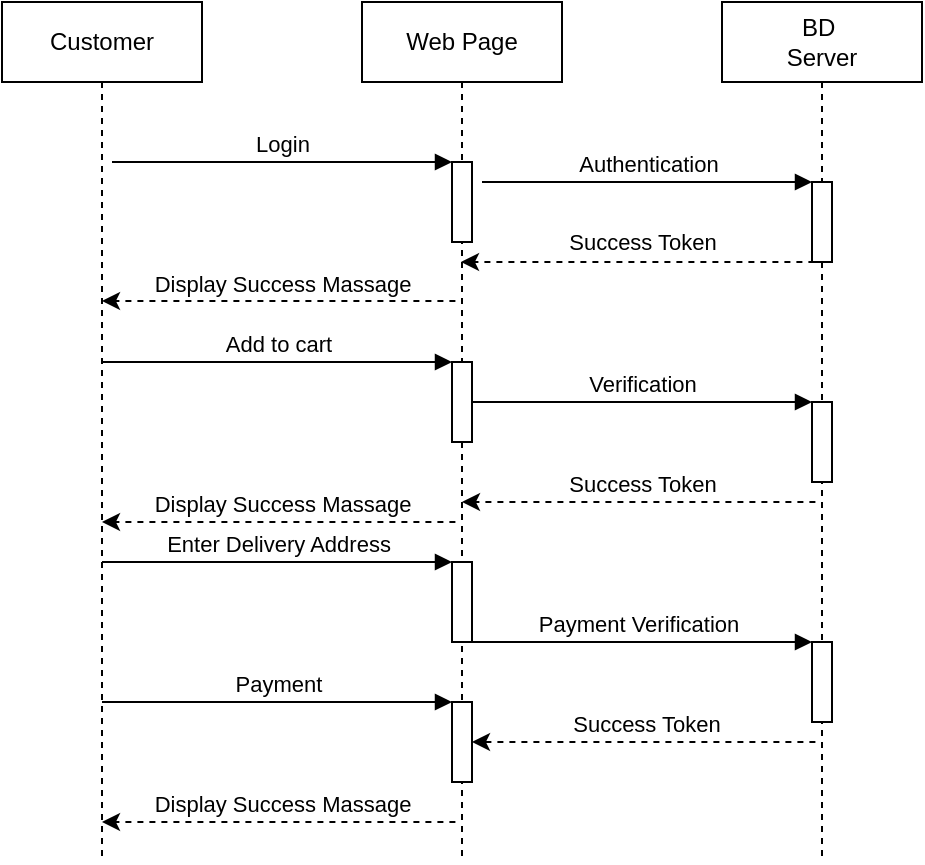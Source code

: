 <mxfile version="24.3.1" type="device">
  <diagram name="Page-1" id="2YBvvXClWsGukQMizWep">
    <mxGraphModel dx="996" dy="533" grid="1" gridSize="10" guides="1" tooltips="1" connect="1" arrows="1" fold="1" page="1" pageScale="1" pageWidth="850" pageHeight="1100" math="0" shadow="0">
      <root>
        <mxCell id="0" />
        <mxCell id="1" parent="0" />
        <mxCell id="aM9ryv3xv72pqoxQDRHE-1" value="Customer" style="shape=umlLifeline;perimeter=lifelinePerimeter;whiteSpace=wrap;html=1;container=0;dropTarget=0;collapsible=0;recursiveResize=0;outlineConnect=0;portConstraint=eastwest;newEdgeStyle={&quot;edgeStyle&quot;:&quot;elbowEdgeStyle&quot;,&quot;elbow&quot;:&quot;vertical&quot;,&quot;curved&quot;:0,&quot;rounded&quot;:0};" parent="1" vertex="1">
          <mxGeometry x="40" y="40" width="100" height="430" as="geometry" />
        </mxCell>
        <mxCell id="aM9ryv3xv72pqoxQDRHE-5" value="Web Page" style="shape=umlLifeline;perimeter=lifelinePerimeter;whiteSpace=wrap;html=1;container=0;dropTarget=0;collapsible=0;recursiveResize=0;outlineConnect=0;portConstraint=eastwest;newEdgeStyle={&quot;edgeStyle&quot;:&quot;elbowEdgeStyle&quot;,&quot;elbow&quot;:&quot;vertical&quot;,&quot;curved&quot;:0,&quot;rounded&quot;:0};size=40;" parent="1" vertex="1">
          <mxGeometry x="220" y="40" width="100" height="430" as="geometry" />
        </mxCell>
        <mxCell id="aM9ryv3xv72pqoxQDRHE-6" value="" style="html=1;points=[];perimeter=orthogonalPerimeter;outlineConnect=0;targetShapes=umlLifeline;portConstraint=eastwest;newEdgeStyle={&quot;edgeStyle&quot;:&quot;elbowEdgeStyle&quot;,&quot;elbow&quot;:&quot;vertical&quot;,&quot;curved&quot;:0,&quot;rounded&quot;:0};" parent="aM9ryv3xv72pqoxQDRHE-5" vertex="1">
          <mxGeometry x="45" y="80" width="10" height="40" as="geometry" />
        </mxCell>
        <mxCell id="2xNA0eUDETW370W5UErz-17" value="" style="html=1;points=[];perimeter=orthogonalPerimeter;outlineConnect=0;targetShapes=umlLifeline;portConstraint=eastwest;newEdgeStyle={&quot;edgeStyle&quot;:&quot;elbowEdgeStyle&quot;,&quot;elbow&quot;:&quot;vertical&quot;,&quot;curved&quot;:0,&quot;rounded&quot;:0};" vertex="1" parent="aM9ryv3xv72pqoxQDRHE-5">
          <mxGeometry x="45" y="180" width="10" height="40" as="geometry" />
        </mxCell>
        <mxCell id="2xNA0eUDETW370W5UErz-22" value="" style="html=1;points=[];perimeter=orthogonalPerimeter;outlineConnect=0;targetShapes=umlLifeline;portConstraint=eastwest;newEdgeStyle={&quot;edgeStyle&quot;:&quot;elbowEdgeStyle&quot;,&quot;elbow&quot;:&quot;vertical&quot;,&quot;curved&quot;:0,&quot;rounded&quot;:0};" vertex="1" parent="aM9ryv3xv72pqoxQDRHE-5">
          <mxGeometry x="45" y="280" width="10" height="40" as="geometry" />
        </mxCell>
        <mxCell id="2xNA0eUDETW370W5UErz-24" value="" style="html=1;points=[];perimeter=orthogonalPerimeter;outlineConnect=0;targetShapes=umlLifeline;portConstraint=eastwest;newEdgeStyle={&quot;edgeStyle&quot;:&quot;elbowEdgeStyle&quot;,&quot;elbow&quot;:&quot;vertical&quot;,&quot;curved&quot;:0,&quot;rounded&quot;:0};" vertex="1" parent="aM9ryv3xv72pqoxQDRHE-5">
          <mxGeometry x="45" y="350" width="10" height="40" as="geometry" />
        </mxCell>
        <mxCell id="aM9ryv3xv72pqoxQDRHE-7" value="Login" style="html=1;verticalAlign=bottom;endArrow=block;edgeStyle=elbowEdgeStyle;elbow=horizontal;curved=0;rounded=0;" parent="1" target="aM9ryv3xv72pqoxQDRHE-6" edge="1">
          <mxGeometry relative="1" as="geometry">
            <mxPoint x="95" y="120" as="sourcePoint" />
            <Array as="points">
              <mxPoint x="180" y="120" />
            </Array>
          </mxGeometry>
        </mxCell>
        <mxCell id="2xNA0eUDETW370W5UErz-3" value="BD&amp;nbsp;&lt;div&gt;Server&lt;/div&gt;" style="shape=umlLifeline;perimeter=lifelinePerimeter;whiteSpace=wrap;html=1;container=0;dropTarget=0;collapsible=0;recursiveResize=0;outlineConnect=0;portConstraint=eastwest;newEdgeStyle={&quot;edgeStyle&quot;:&quot;elbowEdgeStyle&quot;,&quot;elbow&quot;:&quot;vertical&quot;,&quot;curved&quot;:0,&quot;rounded&quot;:0};size=40;" vertex="1" parent="1">
          <mxGeometry x="400" y="40" width="100" height="430" as="geometry" />
        </mxCell>
        <mxCell id="2xNA0eUDETW370W5UErz-4" value="" style="html=1;points=[];perimeter=orthogonalPerimeter;outlineConnect=0;targetShapes=umlLifeline;portConstraint=eastwest;newEdgeStyle={&quot;edgeStyle&quot;:&quot;elbowEdgeStyle&quot;,&quot;elbow&quot;:&quot;vertical&quot;,&quot;curved&quot;:0,&quot;rounded&quot;:0};" vertex="1" parent="2xNA0eUDETW370W5UErz-3">
          <mxGeometry x="45" y="90" width="10" height="40" as="geometry" />
        </mxCell>
        <mxCell id="2xNA0eUDETW370W5UErz-28" value="" style="html=1;points=[];perimeter=orthogonalPerimeter;outlineConnect=0;targetShapes=umlLifeline;portConstraint=eastwest;newEdgeStyle={&quot;edgeStyle&quot;:&quot;elbowEdgeStyle&quot;,&quot;elbow&quot;:&quot;vertical&quot;,&quot;curved&quot;:0,&quot;rounded&quot;:0};" vertex="1" parent="2xNA0eUDETW370W5UErz-3">
          <mxGeometry x="45" y="200" width="10" height="40" as="geometry" />
        </mxCell>
        <mxCell id="2xNA0eUDETW370W5UErz-38" value="" style="html=1;points=[];perimeter=orthogonalPerimeter;outlineConnect=0;targetShapes=umlLifeline;portConstraint=eastwest;newEdgeStyle={&quot;edgeStyle&quot;:&quot;elbowEdgeStyle&quot;,&quot;elbow&quot;:&quot;vertical&quot;,&quot;curved&quot;:0,&quot;rounded&quot;:0};" vertex="1" parent="2xNA0eUDETW370W5UErz-3">
          <mxGeometry x="45" y="320" width="10" height="40" as="geometry" />
        </mxCell>
        <mxCell id="2xNA0eUDETW370W5UErz-6" value="Authentication" style="html=1;verticalAlign=bottom;endArrow=block;edgeStyle=elbowEdgeStyle;elbow=vertical;curved=0;rounded=0;" edge="1" parent="1" target="2xNA0eUDETW370W5UErz-4">
          <mxGeometry relative="1" as="geometry">
            <mxPoint x="280" y="130" as="sourcePoint" />
            <Array as="points">
              <mxPoint x="365" y="130" />
            </Array>
            <mxPoint x="440" y="130" as="targetPoint" />
          </mxGeometry>
        </mxCell>
        <mxCell id="2xNA0eUDETW370W5UErz-7" value="" style="endArrow=classic;html=1;rounded=0;dashed=1;exitX=0.12;exitY=1.06;exitDx=0;exitDy=0;exitPerimeter=0;" edge="1" parent="1">
          <mxGeometry width="50" height="50" relative="1" as="geometry">
            <mxPoint x="446.2" y="170.0" as="sourcePoint" />
            <mxPoint x="269.5" y="170.0" as="targetPoint" />
          </mxGeometry>
        </mxCell>
        <mxCell id="2xNA0eUDETW370W5UErz-11" value="Success Token" style="edgeLabel;html=1;align=center;verticalAlign=middle;resizable=0;points=[];" vertex="1" connectable="0" parent="2xNA0eUDETW370W5UErz-7">
          <mxGeometry x="-0.083" y="-1" relative="1" as="geometry">
            <mxPoint x="-5" y="-9" as="offset" />
          </mxGeometry>
        </mxCell>
        <mxCell id="2xNA0eUDETW370W5UErz-12" value="" style="endArrow=classic;html=1;rounded=0;dashed=1;exitX=0.12;exitY=1.06;exitDx=0;exitDy=0;exitPerimeter=0;" edge="1" parent="1">
          <mxGeometry width="50" height="50" relative="1" as="geometry">
            <mxPoint x="266.7" y="189.5" as="sourcePoint" />
            <mxPoint x="90" y="189.5" as="targetPoint" />
          </mxGeometry>
        </mxCell>
        <mxCell id="2xNA0eUDETW370W5UErz-15" value="Display Success Massage" style="edgeLabel;html=1;align=center;verticalAlign=middle;resizable=0;points=[];" vertex="1" connectable="0" parent="2xNA0eUDETW370W5UErz-12">
          <mxGeometry x="-0.003" y="-5" relative="1" as="geometry">
            <mxPoint x="1" y="-4" as="offset" />
          </mxGeometry>
        </mxCell>
        <mxCell id="2xNA0eUDETW370W5UErz-16" value="Add to cart" style="html=1;verticalAlign=bottom;endArrow=block;edgeStyle=elbowEdgeStyle;elbow=horizontal;curved=0;rounded=0;" edge="1" parent="1" target="2xNA0eUDETW370W5UErz-17">
          <mxGeometry relative="1" as="geometry">
            <mxPoint x="90" y="220" as="sourcePoint" />
            <Array as="points">
              <mxPoint x="175" y="220" />
            </Array>
            <mxPoint x="260" y="220" as="targetPoint" />
          </mxGeometry>
        </mxCell>
        <mxCell id="2xNA0eUDETW370W5UErz-19" value="" style="endArrow=classic;html=1;rounded=0;dashed=1;exitX=0.12;exitY=1.06;exitDx=0;exitDy=0;exitPerimeter=0;" edge="1" parent="1">
          <mxGeometry width="50" height="50" relative="1" as="geometry">
            <mxPoint x="266.7" y="300.0" as="sourcePoint" />
            <mxPoint x="90" y="300.0" as="targetPoint" />
          </mxGeometry>
        </mxCell>
        <mxCell id="2xNA0eUDETW370W5UErz-20" value="Display Success Massage" style="edgeLabel;html=1;align=center;verticalAlign=middle;resizable=0;points=[];" vertex="1" connectable="0" parent="2xNA0eUDETW370W5UErz-19">
          <mxGeometry x="-0.003" y="-5" relative="1" as="geometry">
            <mxPoint x="1" y="-4" as="offset" />
          </mxGeometry>
        </mxCell>
        <mxCell id="2xNA0eUDETW370W5UErz-21" value="Enter Delivery Address" style="html=1;verticalAlign=bottom;endArrow=block;edgeStyle=elbowEdgeStyle;elbow=horizontal;curved=0;rounded=0;" edge="1" parent="1" target="2xNA0eUDETW370W5UErz-22">
          <mxGeometry relative="1" as="geometry">
            <mxPoint x="90" y="320" as="sourcePoint" />
            <Array as="points">
              <mxPoint x="175" y="320" />
            </Array>
            <mxPoint x="260" y="320" as="targetPoint" />
          </mxGeometry>
        </mxCell>
        <mxCell id="2xNA0eUDETW370W5UErz-23" value="Payment" style="html=1;verticalAlign=bottom;endArrow=block;edgeStyle=elbowEdgeStyle;elbow=vertical;curved=0;rounded=0;" edge="1" parent="1">
          <mxGeometry relative="1" as="geometry">
            <mxPoint x="90" y="390" as="sourcePoint" />
            <Array as="points">
              <mxPoint x="175" y="390" />
            </Array>
            <mxPoint x="265" y="390" as="targetPoint" />
          </mxGeometry>
        </mxCell>
        <mxCell id="2xNA0eUDETW370W5UErz-25" value="" style="endArrow=classic;html=1;rounded=0;dashed=1;exitX=0.12;exitY=1.06;exitDx=0;exitDy=0;exitPerimeter=0;" edge="1" parent="1">
          <mxGeometry width="50" height="50" relative="1" as="geometry">
            <mxPoint x="266.7" y="450.0" as="sourcePoint" />
            <mxPoint x="90" y="450.0" as="targetPoint" />
          </mxGeometry>
        </mxCell>
        <mxCell id="2xNA0eUDETW370W5UErz-26" value="Display Success Massage" style="edgeLabel;html=1;align=center;verticalAlign=middle;resizable=0;points=[];" vertex="1" connectable="0" parent="2xNA0eUDETW370W5UErz-25">
          <mxGeometry x="-0.003" y="-5" relative="1" as="geometry">
            <mxPoint x="1" y="-4" as="offset" />
          </mxGeometry>
        </mxCell>
        <mxCell id="2xNA0eUDETW370W5UErz-27" value="Verification" style="html=1;verticalAlign=bottom;endArrow=block;edgeStyle=elbowEdgeStyle;elbow=vertical;curved=0;rounded=0;" edge="1" parent="1" source="2xNA0eUDETW370W5UErz-17">
          <mxGeometry relative="1" as="geometry">
            <mxPoint x="280" y="240" as="sourcePoint" />
            <Array as="points">
              <mxPoint x="365" y="240" />
            </Array>
            <mxPoint x="445" y="240" as="targetPoint" />
          </mxGeometry>
        </mxCell>
        <mxCell id="2xNA0eUDETW370W5UErz-29" value="" style="endArrow=classic;html=1;rounded=0;dashed=1;exitX=0.12;exitY=1.06;exitDx=0;exitDy=0;exitPerimeter=0;" edge="1" parent="1">
          <mxGeometry width="50" height="50" relative="1" as="geometry">
            <mxPoint x="446.7" y="290.0" as="sourcePoint" />
            <mxPoint x="270" y="290.0" as="targetPoint" />
          </mxGeometry>
        </mxCell>
        <mxCell id="2xNA0eUDETW370W5UErz-30" value="Success Token" style="edgeLabel;html=1;align=center;verticalAlign=middle;resizable=0;points=[];" vertex="1" connectable="0" parent="2xNA0eUDETW370W5UErz-29">
          <mxGeometry x="-0.003" y="-5" relative="1" as="geometry">
            <mxPoint x="1" y="-4" as="offset" />
          </mxGeometry>
        </mxCell>
        <mxCell id="2xNA0eUDETW370W5UErz-37" value="Payment Verification" style="html=1;verticalAlign=bottom;endArrow=block;edgeStyle=elbowEdgeStyle;elbow=vertical;curved=0;rounded=0;" edge="1" parent="1" target="2xNA0eUDETW370W5UErz-38">
          <mxGeometry relative="1" as="geometry">
            <mxPoint x="270" y="360" as="sourcePoint" />
            <Array as="points">
              <mxPoint x="360" y="360" />
            </Array>
            <mxPoint x="440" y="360" as="targetPoint" />
          </mxGeometry>
        </mxCell>
        <mxCell id="2xNA0eUDETW370W5UErz-39" value="" style="endArrow=classic;html=1;rounded=0;dashed=1;exitX=0.12;exitY=1.06;exitDx=0;exitDy=0;exitPerimeter=0;" edge="1" parent="1" target="2xNA0eUDETW370W5UErz-24">
          <mxGeometry width="50" height="50" relative="1" as="geometry">
            <mxPoint x="446.7" y="410.0" as="sourcePoint" />
            <mxPoint x="280" y="410" as="targetPoint" />
          </mxGeometry>
        </mxCell>
        <mxCell id="2xNA0eUDETW370W5UErz-40" value="Success Token" style="edgeLabel;html=1;align=center;verticalAlign=middle;resizable=0;points=[];" vertex="1" connectable="0" parent="2xNA0eUDETW370W5UErz-39">
          <mxGeometry x="-0.003" y="-5" relative="1" as="geometry">
            <mxPoint x="1" y="-4" as="offset" />
          </mxGeometry>
        </mxCell>
      </root>
    </mxGraphModel>
  </diagram>
</mxfile>
